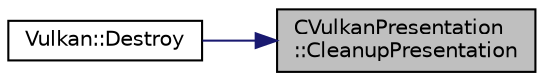 digraph "CVulkanPresentation::CleanupPresentation"
{
 // LATEX_PDF_SIZE
  edge [fontname="Helvetica",fontsize="10",labelfontname="Helvetica",labelfontsize="10"];
  node [fontname="Helvetica",fontsize="10",shape=record];
  rankdir="RL";
  Node1 [label="CVulkanPresentation\l::CleanupPresentation",height=0.2,width=0.4,color="black", fillcolor="grey75", style="filled", fontcolor="black",tooltip=" "];
  Node1 -> Node2 [dir="back",color="midnightblue",fontsize="10",style="solid",fontname="Helvetica"];
  Node2 [label="Vulkan::Destroy",height=0.2,width=0.4,color="black", fillcolor="white", style="filled",URL="$class_vulkan.html#a98a0fbcb9cb4563b8bec3c95011b3e2d",tooltip=" "];
}
